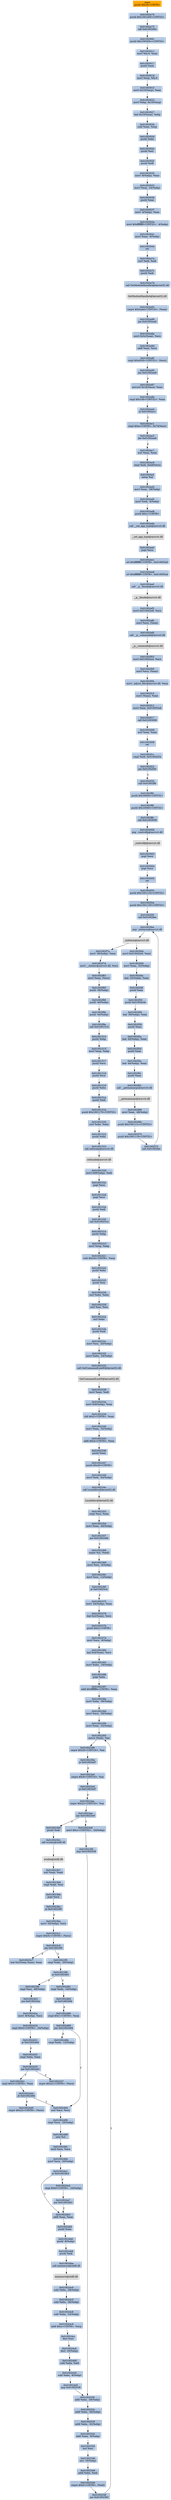 digraph G {
node[shape=rectangle,style=filled,fillcolor=lightsteelblue,color=lightsteelblue]
bgcolor="transparent"
a0x01002e6epushl_0x28UINT8[label="start\npushl $0x28<UINT8>",color="lightgrey",fillcolor="orange"];
a0x01002e70pushl_0x1001400UINT32[label="0x01002e70\npushl $0x1001400<UINT32>"];
a0x01002e75call_0x0100300c[label="0x01002e75\ncall 0x0100300c"];
a0x0100300cpushl_0x100305cUINT32[label="0x0100300c\npushl $0x100305c<UINT32>"];
a0x01003011movl_fs_0_eax[label="0x01003011\nmovl %fs:0, %eax"];
a0x01003017pushl_eax[label="0x01003017\npushl %eax"];
a0x01003018movl_esp_fs_0[label="0x01003018\nmovl %esp, %fs:0"];
a0x0100301fmovl_0x10esp__eax[label="0x0100301f\nmovl 0x10(%esp), %eax"];
a0x01003023movl_ebp_0x10esp_[label="0x01003023\nmovl %ebp, 0x10(%esp)"];
a0x01003027leal_0x10esp__ebp[label="0x01003027\nleal 0x10(%esp), %ebp"];
a0x0100302bsubl_eax_esp[label="0x0100302b\nsubl %eax, %esp"];
a0x0100302dpushl_ebx[label="0x0100302d\npushl %ebx"];
a0x0100302epushl_esi[label="0x0100302e\npushl %esi"];
a0x0100302fpushl_edi[label="0x0100302f\npushl %edi"];
a0x01003030movl__8ebp__eax[label="0x01003030\nmovl -8(%ebp), %eax"];
a0x01003033movl_esp__24ebp_[label="0x01003033\nmovl %esp, -24(%ebp)"];
a0x01003036pushl_eax[label="0x01003036\npushl %eax"];
a0x01003037movl__4ebp__eax[label="0x01003037\nmovl -4(%ebp), %eax"];
a0x0100303amovl_0xffffffffUINT32__4ebp_[label="0x0100303a\nmovl $0xffffffff<UINT32>, -4(%ebp)"];
a0x01003041movl_eax__8ebp_[label="0x01003041\nmovl %eax, -8(%ebp)"];
a0x01003044ret[label="0x01003044\nret"];
a0x01002e7axorl_edi_edi[label="0x01002e7a\nxorl %edi, %edi"];
a0x01002e7cpushl_edi[label="0x01002e7c\npushl %edi"];
a0x01002e7dcall_GetModuleHandleA_kernel32_dll[label="0x01002e7d\ncall GetModuleHandleA@kernel32.dll"];
GetModuleHandleA_kernel32_dll[label="GetModuleHandleA@kernel32.dll",color="lightgrey",fillcolor="lightgrey"];
a0x01002e83cmpw_0x5a4dUINT16_eax_[label="0x01002e83\ncmpw $0x5a4d<UINT16>, (%eax)"];
a0x01002e88jne_0x01002ea9[label="0x01002e88\njne 0x01002ea9"];
a0x01002e8amovl_0x3ceax__ecx[label="0x01002e8a\nmovl 0x3c(%eax), %ecx"];
a0x01002e8daddl_eax_ecx[label="0x01002e8d\naddl %eax, %ecx"];
a0x01002e8fcmpl_0x4550UINT32_ecx_[label="0x01002e8f\ncmpl $0x4550<UINT32>, (%ecx)"];
a0x01002e95jne_0x01002ea9[label="0x01002e95\njne 0x01002ea9"];
a0x01002e97movzwl_0x18ecx__eax[label="0x01002e97\nmovzwl 0x18(%ecx), %eax"];
a0x01002e9bcmpl_0x10bUINT32_eax[label="0x01002e9b\ncmpl $0x10b<UINT32>, %eax"];
a0x01002ea0je_0x01002ec1[label="0x01002ea0\nje 0x01002ec1"];
a0x01002ec1cmpl_0xeUINT8_0x74ecx_[label="0x01002ec1\ncmpl $0xe<UINT8>, 0x74(%ecx)"];
a0x01002ec5jbe_0x01002ea9[label="0x01002ec5\njbe 0x01002ea9"];
a0x01002ec7xorl_eax_eax[label="0x01002ec7\nxorl %eax, %eax"];
a0x01002ec9cmpl_edi_0xe8ecx_[label="0x01002ec9\ncmpl %edi, 0xe8(%ecx)"];
a0x01002ecfsetne_al[label="0x01002ecf\nsetne %al"];
a0x01002ed2movl_eax__28ebp_[label="0x01002ed2\nmovl %eax, -28(%ebp)"];
a0x01002ed5movl_edi__4ebp_[label="0x01002ed5\nmovl %edi, -4(%ebp)"];
a0x01002ed8pushl_0x1UINT8[label="0x01002ed8\npushl $0x1<UINT8>"];
a0x01002edacall___set_app_type_msvcrt_dll[label="0x01002eda\ncall __set_app_type@msvcrt.dll"];
a__set_app_type_msvcrt_dll[label="__set_app_type@msvcrt.dll",color="lightgrey",fillcolor="lightgrey"];
a0x01002ee0popl_ecx[label="0x01002ee0\npopl %ecx"];
a0x01002ee1orl_0xffffffffUINT8_0x010055a0[label="0x01002ee1\norl $0xffffffff<UINT8>, 0x010055a0"];
a0x01002ee8orl_0xffffffffUINT8_0x010055a4[label="0x01002ee8\norl $0xffffffff<UINT8>, 0x010055a4"];
a0x01002eefcall___p__fmode_msvcrt_dll[label="0x01002eef\ncall __p__fmode@msvcrt.dll"];
a__p__fmode_msvcrt_dll[label="__p__fmode@msvcrt.dll",color="lightgrey",fillcolor="lightgrey"];
a0x01002ef5movl_0x010042e8_ecx[label="0x01002ef5\nmovl 0x010042e8, %ecx"];
a0x01002efbmovl_ecx_eax_[label="0x01002efb\nmovl %ecx, (%eax)"];
a0x01002efdcall___p__commode_msvcrt_dll[label="0x01002efd\ncall __p__commode@msvcrt.dll"];
a__p__commode_msvcrt_dll[label="__p__commode@msvcrt.dll",color="lightgrey",fillcolor="lightgrey"];
a0x01002f03movl_0x010042e4_ecx[label="0x01002f03\nmovl 0x010042e4, %ecx"];
a0x01002f09movl_ecx_eax_[label="0x01002f09\nmovl %ecx, (%eax)"];
a0x01002f0bmovl__adjust_fdiv_msvcrt_dll_eax[label="0x01002f0b\nmovl _adjust_fdiv@msvcrt.dll, %eax"];
a0x01002f10movl_eax__eax[label="0x01002f10\nmovl (%eax), %eax"];
a0x01002f12movl_eax_0x010055a8[label="0x01002f12\nmovl %eax, 0x010055a8"];
a0x01002f17call_0x01003006[label="0x01002f17\ncall 0x01003006"];
a0x01003006xorl_eax_eax[label="0x01003006\nxorl %eax, %eax"];
a0x01003008ret[label="0x01003008\nret"];
a0x01002f1ccmpl_edi_0x01004254[label="0x01002f1c\ncmpl %edi, 0x01004254"];
a0x01002f22jne_0x01002f30[label="0x01002f22\njne 0x01002f30"];
a0x01002f30call_0x01002ff4[label="0x01002f30\ncall 0x01002ff4"];
a0x01002ff4pushl_0x30000UINT32[label="0x01002ff4\npushl $0x30000<UINT32>"];
a0x01002ff9pushl_0x10000UINT32[label="0x01002ff9\npushl $0x10000<UINT32>"];
a0x01002ffecall_0x01003056[label="0x01002ffe\ncall 0x01003056"];
a0x01003056jmp__controlfp_msvcrt_dll[label="0x01003056\njmp _controlfp@msvcrt.dll"];
a_controlfp_msvcrt_dll[label="_controlfp@msvcrt.dll",color="lightgrey",fillcolor="lightgrey"];
a0x01003003popl_ecx[label="0x01003003\npopl %ecx"];
a0x01003004popl_ecx[label="0x01003004\npopl %ecx"];
a0x01003005ret[label="0x01003005\nret"];
a0x01002f35pushl_0x1001124UINT32[label="0x01002f35\npushl $0x1001124<UINT32>"];
a0x01002f3apushl_0x1001120UINT32[label="0x01002f3a\npushl $0x1001120<UINT32>"];
a0x01002f3fcall_0x01002fee[label="0x01002f3f\ncall 0x01002fee"];
a0x01002feejmp__initterm_msvcrt_dll[label="0x01002fee\njmp _initterm@msvcrt.dll"];
a_initterm_msvcrt_dll[label="_initterm@msvcrt.dll",color="lightgrey",fillcolor="lightgrey"];
a0x01002f44movl_0x010042e0_eax[label="0x01002f44\nmovl 0x010042e0, %eax"];
a0x01002f49movl_eax__32ebp_[label="0x01002f49\nmovl %eax, -32(%ebp)"];
a0x01002f4cleal__32ebp__eax[label="0x01002f4c\nleal -32(%ebp), %eax"];
a0x01002f4fpushl_eax[label="0x01002f4f\npushl %eax"];
a0x01002f50pushl_0x010042dc[label="0x01002f50\npushl 0x010042dc"];
a0x01002f56leal__36ebp__eax[label="0x01002f56\nleal -36(%ebp), %eax"];
a0x01002f59pushl_eax[label="0x01002f59\npushl %eax"];
a0x01002f5aleal__40ebp__eax[label="0x01002f5a\nleal -40(%ebp), %eax"];
a0x01002f5dpushl_eax[label="0x01002f5d\npushl %eax"];
a0x01002f5eleal__44ebp__eax[label="0x01002f5e\nleal -44(%ebp), %eax"];
a0x01002f61pushl_eax[label="0x01002f61\npushl %eax"];
a0x01002f62call___getmainargs_msvcrt_dll[label="0x01002f62\ncall __getmainargs@msvcrt.dll"];
a__getmainargs_msvcrt_dll[label="__getmainargs@msvcrt.dll",color="lightgrey",fillcolor="lightgrey"];
a0x01002f68movl_eax__48ebp_[label="0x01002f68\nmovl %eax, -48(%ebp)"];
a0x01002f6bpushl_0x100111cUINT32[label="0x01002f6b\npushl $0x100111c<UINT32>"];
a0x01002f70pushl_0x1001118UINT32[label="0x01002f70\npushl $0x1001118<UINT32>"];
a0x01002f75call_0x01002fee[label="0x01002f75\ncall 0x01002fee"];
a0x01002f7amovl__36ebp__eax[label="0x01002f7a\nmovl -36(%ebp), %eax"];
a0x01002f7dmovl___initenv_msvcrt_dll_ecx[label="0x01002f7d\nmovl __initenv@msvcrt.dll, %ecx"];
a0x01002f83movl_eax_ecx_[label="0x01002f83\nmovl %eax, (%ecx)"];
a0x01002f85pushl__36ebp_[label="0x01002f85\npushl -36(%ebp)"];
a0x01002f88pushl__40ebp_[label="0x01002f88\npushl -40(%ebp)"];
a0x01002f8bpushl__44ebp_[label="0x01002f8b\npushl -44(%ebp)"];
a0x01002f8ecall_0x01001514[label="0x01002f8e\ncall 0x01001514"];
a0x01001514pushl_ebp[label="0x01001514\npushl %ebp"];
a0x01001515movl_esp_ebp[label="0x01001515\nmovl %esp, %ebp"];
a0x01001517pushl_ecx[label="0x01001517\npushl %ecx"];
a0x01001518pushl_ecx[label="0x01001518\npushl %ecx"];
a0x01001519pushl_ebx[label="0x01001519\npushl %ebx"];
a0x0100151apushl_edi[label="0x0100151a\npushl %edi"];
a0x0100151bpushl_0x1001170UINT32[label="0x0100151b\npushl $0x1001170<UINT32>"];
a0x01001520xorl_ebx_ebx[label="0x01001520\nxorl %ebx, %ebx"];
a0x01001522pushl_ebx[label="0x01001522\npushl %ebx"];
a0x01001523call_setlocale_msvcrt_dll[label="0x01001523\ncall setlocale@msvcrt.dll"];
setlocale_msvcrt_dll[label="setlocale@msvcrt.dll",color="lightgrey",fillcolor="lightgrey"];
a0x01001529movl_0x8ebp__edi[label="0x01001529\nmovl 0x8(%ebp), %edi"];
a0x0100152cpopl_ecx[label="0x0100152c\npopl %ecx"];
a0x0100152dpopl_ecx[label="0x0100152d\npopl %ecx"];
a0x0100152epushl_edi[label="0x0100152e\npushl %edi"];
a0x0100152fcall_0x0100231e[label="0x0100152f\ncall 0x0100231e"];
a0x0100231epushl_ebp[label="0x0100231e\npushl %ebp"];
a0x0100231fmovl_esp_ebp[label="0x0100231f\nmovl %esp, %ebp"];
a0x01002321subl_0x34UINT8_esp[label="0x01002321\nsubl $0x34<UINT8>, %esp"];
a0x01002324pushl_ebx[label="0x01002324\npushl %ebx"];
a0x01002325pushl_esi[label="0x01002325\npushl %esi"];
a0x01002326xorl_ebx_ebx[label="0x01002326\nxorl %ebx, %ebx"];
a0x01002328xorl_esi_esi[label="0x01002328\nxorl %esi, %esi"];
a0x0100232aincl_ebx[label="0x0100232a\nincl %ebx"];
a0x0100232bpushl_edi[label="0x0100232b\npushl %edi"];
a0x0100232cmovl_esi__20ebp_[label="0x0100232c\nmovl %esi, -20(%ebp)"];
a0x0100232fmovl_ebx__24ebp_[label="0x0100232f\nmovl %ebx, -24(%ebp)"];
a0x01002332call_GetCommandLineW_kernel32_dll[label="0x01002332\ncall GetCommandLineW@kernel32.dll"];
GetCommandLineW_kernel32_dll[label="GetCommandLineW@kernel32.dll",color="lightgrey",fillcolor="lightgrey"];
a0x01002338movl_eax_edi[label="0x01002338\nmovl %eax, %edi"];
a0x0100233amovl_0x8ebp__eax[label="0x0100233a\nmovl 0x8(%ebp), %eax"];
a0x0100233dshll_0x2UINT8_eax[label="0x0100233d\nshll $0x2<UINT8>, %eax"];
a0x01002340movl_eax__52ebp_[label="0x01002340\nmovl %eax, -52(%ebp)"];
a0x01002343addl_0x4UINT8_eax[label="0x01002343\naddl $0x4<UINT8>, %eax"];
a0x01002346pushl_eax[label="0x01002346\npushl %eax"];
a0x01002347pushl_0x40UINT8[label="0x01002347\npushl $0x40<UINT8>"];
a0x01002349movl_edi__44ebp_[label="0x01002349\nmovl %edi, -44(%ebp)"];
a0x0100234ccall_LocalAlloc_kernel32_dll[label="0x0100234c\ncall LocalAlloc@kernel32.dll"];
LocalAlloc_kernel32_dll[label="LocalAlloc@kernel32.dll",color="lightgrey",fillcolor="lightgrey"];
a0x01002352cmpl_esi_eax[label="0x01002352\ncmpl %esi, %eax"];
a0x01002354movl_eax__40ebp_[label="0x01002354\nmovl %eax, -40(%ebp)"];
a0x01002357jne_0x01002366[label="0x01002357\njne 0x01002366"];
a0x01002366cmpw_si_edi_[label="0x01002366\ncmpw %si, (%edi)"];
a0x01002369movl_esi__4ebp_[label="0x01002369\nmovl %esi, -4(%ebp)"];
a0x0100236cmovl_esi__12ebp_[label="0x0100236c\nmovl %esi, -12(%ebp)"];
a0x0100236fje_0x010025c4[label="0x0100236f\nje 0x010025c4"];
a0x01002375movl__44ebp__eax[label="0x01002375\nmovl -44(%ebp), %eax"];
a0x01002378leal_0x2eax__ecx[label="0x01002378\nleal 0x2(%eax), %ecx"];
a0x0100237bpushl_0x2UINT8[label="0x0100237b\npushl $0x2<UINT8>"];
a0x0100237dmovl_ecx__8ebp_[label="0x0100237d\nmovl %ecx, -8(%ebp)"];
a0x01002380leal_0x4eax__ecx[label="0x01002380\nleal 0x4(%eax), %ecx"];
a0x01002383movl_ebx__16ebp_[label="0x01002383\nmovl %ebx, -16(%ebp)"];
a0x01002386popl_ebx[label="0x01002386\npopl %ebx"];
a0x01002387addl_0xfffffffeUINT8_eax[label="0x01002387\naddl $0xfffffffe<UINT8>, %eax"];
a0x0100238amovl_ebx__36ebp_[label="0x0100238a\nmovl %ebx, -36(%ebp)"];
a0x0100238dmovl_ecx__28ebp_[label="0x0100238d\nmovl %ecx, -28(%ebp)"];
a0x01002390movl_eax__32ebp_[label="0x01002390\nmovl %eax, -32(%ebp)"];
a0x01002393movw_edi__ax[label="0x01002393\nmovw (%edi), %ax"];
a0x01002396cmpw_0x20UINT16_ax[label="0x01002396\ncmpw $0x20<UINT16>, %ax"];
a0x0100239aje_0x010024d7[label="0x0100239a\nje 0x010024d7"];
a0x010023a0cmpw_0x9UINT16_ax[label="0x010023a0\ncmpw $0x9<UINT16>, %ax"];
a0x010023a4je_0x010024d7[label="0x010023a4\nje 0x010024d7"];
a0x010023aacmpw_0x22UINT16_ax[label="0x010023aa\ncmpw $0x22<UINT16>, %ax"];
a0x010023aejne_0x010023e9[label="0x010023ae\njne 0x010023e9"];
a0x010023e9movl_0x1UINT32__24ebp_[label="0x010023e9\nmovl $0x1<UINT32>, -24(%ebp)"];
a0x010023f0jmp_0x01002539[label="0x010023f0\njmp 0x01002539"];
a0x01002539addl_ebx__28ebp_[label="0x01002539\naddl %ebx, -28(%ebp)"];
a0x0100253caddl_ebx__36ebp_[label="0x0100253c\naddl %ebx, -36(%ebp)"];
a0x0100253faddl_ebx__32ebp_[label="0x0100253f\naddl %ebx, -32(%ebp)"];
a0x01002542addl_ebx__8ebp_[label="0x01002542\naddl %ebx, -8(%ebp)"];
a0x01002545incl_esi[label="0x01002545\nincl %esi"];
a0x01002546incl__16ebp_[label="0x01002546\nincl -16(%ebp)"];
a0x01002549addl_ebx_edi[label="0x01002549\naddl %ebx, %edi"];
a0x0100254bcmpw_0x0UINT8_edi_[label="0x0100254b\ncmpw $0x0<UINT8>, (%edi)"];
a0x0100254fjne_0x01002393[label="0x0100254f\njne 0x01002393"];
a0x010023b0pushl_edi[label="0x010023b0\npushl %edi"];
a0x010023b1call_wcslen_ntdll_dll[label="0x010023b1\ncall wcslen@ntdll.dll"];
wcslen_ntdll_dll[label="wcslen@ntdll.dll",color="lightgrey",fillcolor="lightgrey"];
a0x010023b7xorl_edx_edx[label="0x010023b7\nxorl %edx, %edx"];
a0x010023b9cmpl_edx_esi[label="0x010023b9\ncmpl %edx, %esi"];
a0x010023bbpopl_ecx[label="0x010023bb\npopl %ecx"];
a0x010023bcje_0x010023f5[label="0x010023bc\nje 0x010023f5"];
a0x010023bemovl__32ebp__ecx[label="0x010023be\nmovl -32(%ebp), %ecx"];
a0x010023c1cmpw_0x5cUINT8_ecx_[label="0x010023c1\ncmpw $0x5c<UINT8>, (%ecx)"];
a0x010023c5jne_0x010023f5[label="0x010023c5\njne 0x010023f5"];
a0x010023f5cmpl_edx__20ebp_[label="0x010023f5\ncmpl %edx, -20(%ebp)"];
a0x010023f8je_0x01002481[label="0x010023f8\nje 0x01002481"];
a0x01002481cmpl_edx__24ebp_[label="0x01002481\ncmpl %edx, -24(%ebp)"];
a0x01002484je_0x01002494[label="0x01002484\nje 0x01002494"];
a0x01002486cmpl_0x1UINT8_eax[label="0x01002486\ncmpl $0x1<UINT8>, %eax"];
a0x01002489jne_0x01002494[label="0x01002489\njne 0x01002494"];
a0x0100248bcmpl_edx__12ebp_[label="0x0100248b\ncmpl %edx, -12(%ebp)"];
a0x01002494xorl_ecx_ecx[label="0x01002494\nxorl %ecx, %ecx"];
a0x01002496cmpl_ecx__20ebp_[label="0x01002496\ncmpl %ecx, -20(%ebp)"];
a0x01002499sete_cl[label="0x01002499\nsete %cl"];
a0x0100249ctestl_ecx_ecx[label="0x0100249c\ntestl %ecx, %ecx"];
a0x0100249emovl_ecx__20ebp_[label="0x0100249e\nmovl %ecx, -20(%ebp)"];
a0x010024a1je_0x010024b3[label="0x010024a1\nje 0x010024b3"];
a0x010024a3cmpl_0x0UINT8__24ebp_[label="0x010024a3\ncmpl $0x0<UINT8>, -24(%ebp)"];
a0x010024a7jne_0x010024b3[label="0x010024a7\njne 0x010024b3"];
a0x010024b3addl_eax_eax[label="0x010024b3\naddl %eax, %eax"];
a0x010024b5pushl_eax[label="0x010024b5\npushl %eax"];
a0x010024b6pushl__8ebp_[label="0x010024b6\npushl -8(%ebp)"];
a0x010024b9pushl_edi[label="0x010024b9\npushl %edi"];
a0x010024bacall_memmove_ntdll_dll[label="0x010024ba\ncall memmove@ntdll.dll"];
memmove_ntdll_dll[label="memmove@ntdll.dll",color="lightgrey",fillcolor="lightgrey"];
a0x010024c0subl_ebx__28ebp_[label="0x010024c0\nsubl %ebx, -28(%ebp)"];
a0x010024c3subl_ebx__36ebp_[label="0x010024c3\nsubl %ebx, -36(%ebp)"];
a0x010024c6subl_ebx__32ebp_[label="0x010024c6\nsubl %ebx, -32(%ebp)"];
a0x010024c9addl_0xcUINT8_esp[label="0x010024c9\naddl $0xc<UINT8>, %esp"];
a0x010024ccdecl_esi[label="0x010024cc\ndecl %esi"];
a0x010024cddecl__16ebp_[label="0x010024cd\ndecl -16(%ebp)"];
a0x010024d0subl_ebx_edi[label="0x010024d0\nsubl %ebx, %edi"];
a0x010024d2subl_ebx__8ebp_[label="0x010024d2\nsubl %ebx, -8(%ebp)"];
a0x010024d5jmp_0x01002539[label="0x010024d5\njmp 0x01002539"];
a0x010023fecmpl_esi__48ebp_[label="0x010023fe\ncmpl %esi, -48(%ebp)"];
a0x01002401jne_0x0100242a[label="0x01002401\njne 0x0100242a"];
a0x0100242amovl__8ebp__ecx[label="0x0100242a\nmovl -8(%ebp), %ecx"];
a0x0100242dcmpl_0x0UINT8__24ebp_[label="0x0100242d\ncmpl $0x0<UINT8>, -24(%ebp)"];
a0x01002431je_0x01002494[label="0x01002431\nje 0x01002494"];
a0x01002433cmpl_ebx_eax[label="0x01002433\ncmpl %ebx, %eax"];
a0x01002435jne_0x01002441[label="0x01002435\njne 0x01002441"];
a0x01002437cmpw_0x22UINT8_ecx_[label="0x01002437\ncmpw $0x22<UINT8>, (%ecx)"];
a0x01002441cmpl_0x3UINT8_eax[label="0x01002441\ncmpl $0x3<UINT8>, %eax"];
a0x01002444jb_0x01002494[label="0x01002444\njb 0x01002494"];
a0x01002446cmpw_0x22UINT8_ecx_[label="0x01002446\ncmpw $0x22<UINT8>, (%ecx)"];
a0x010023c7leal_0x2eaxeax__eax[label="0x010023c7\nleal 0x2(%eax,%eax), %eax"];
a0x01002e6epushl_0x28UINT8 -> a0x01002e70pushl_0x1001400UINT32 [color="#000000"];
a0x01002e70pushl_0x1001400UINT32 -> a0x01002e75call_0x0100300c [color="#000000"];
a0x01002e75call_0x0100300c -> a0x0100300cpushl_0x100305cUINT32 [color="#000000"];
a0x0100300cpushl_0x100305cUINT32 -> a0x01003011movl_fs_0_eax [color="#000000"];
a0x01003011movl_fs_0_eax -> a0x01003017pushl_eax [color="#000000"];
a0x01003017pushl_eax -> a0x01003018movl_esp_fs_0 [color="#000000"];
a0x01003018movl_esp_fs_0 -> a0x0100301fmovl_0x10esp__eax [color="#000000"];
a0x0100301fmovl_0x10esp__eax -> a0x01003023movl_ebp_0x10esp_ [color="#000000"];
a0x01003023movl_ebp_0x10esp_ -> a0x01003027leal_0x10esp__ebp [color="#000000"];
a0x01003027leal_0x10esp__ebp -> a0x0100302bsubl_eax_esp [color="#000000"];
a0x0100302bsubl_eax_esp -> a0x0100302dpushl_ebx [color="#000000"];
a0x0100302dpushl_ebx -> a0x0100302epushl_esi [color="#000000"];
a0x0100302epushl_esi -> a0x0100302fpushl_edi [color="#000000"];
a0x0100302fpushl_edi -> a0x01003030movl__8ebp__eax [color="#000000"];
a0x01003030movl__8ebp__eax -> a0x01003033movl_esp__24ebp_ [color="#000000"];
a0x01003033movl_esp__24ebp_ -> a0x01003036pushl_eax [color="#000000"];
a0x01003036pushl_eax -> a0x01003037movl__4ebp__eax [color="#000000"];
a0x01003037movl__4ebp__eax -> a0x0100303amovl_0xffffffffUINT32__4ebp_ [color="#000000"];
a0x0100303amovl_0xffffffffUINT32__4ebp_ -> a0x01003041movl_eax__8ebp_ [color="#000000"];
a0x01003041movl_eax__8ebp_ -> a0x01003044ret [color="#000000"];
a0x01003044ret -> a0x01002e7axorl_edi_edi [color="#000000"];
a0x01002e7axorl_edi_edi -> a0x01002e7cpushl_edi [color="#000000"];
a0x01002e7cpushl_edi -> a0x01002e7dcall_GetModuleHandleA_kernel32_dll [color="#000000"];
a0x01002e7dcall_GetModuleHandleA_kernel32_dll -> GetModuleHandleA_kernel32_dll [color="#000000"];
GetModuleHandleA_kernel32_dll -> a0x01002e83cmpw_0x5a4dUINT16_eax_ [color="#000000"];
a0x01002e83cmpw_0x5a4dUINT16_eax_ -> a0x01002e88jne_0x01002ea9 [color="#000000"];
a0x01002e88jne_0x01002ea9 -> a0x01002e8amovl_0x3ceax__ecx [color="#000000",label="F"];
a0x01002e8amovl_0x3ceax__ecx -> a0x01002e8daddl_eax_ecx [color="#000000"];
a0x01002e8daddl_eax_ecx -> a0x01002e8fcmpl_0x4550UINT32_ecx_ [color="#000000"];
a0x01002e8fcmpl_0x4550UINT32_ecx_ -> a0x01002e95jne_0x01002ea9 [color="#000000"];
a0x01002e95jne_0x01002ea9 -> a0x01002e97movzwl_0x18ecx__eax [color="#000000",label="F"];
a0x01002e97movzwl_0x18ecx__eax -> a0x01002e9bcmpl_0x10bUINT32_eax [color="#000000"];
a0x01002e9bcmpl_0x10bUINT32_eax -> a0x01002ea0je_0x01002ec1 [color="#000000"];
a0x01002ea0je_0x01002ec1 -> a0x01002ec1cmpl_0xeUINT8_0x74ecx_ [color="#000000",label="T"];
a0x01002ec1cmpl_0xeUINT8_0x74ecx_ -> a0x01002ec5jbe_0x01002ea9 [color="#000000"];
a0x01002ec5jbe_0x01002ea9 -> a0x01002ec7xorl_eax_eax [color="#000000",label="F"];
a0x01002ec7xorl_eax_eax -> a0x01002ec9cmpl_edi_0xe8ecx_ [color="#000000"];
a0x01002ec9cmpl_edi_0xe8ecx_ -> a0x01002ecfsetne_al [color="#000000"];
a0x01002ecfsetne_al -> a0x01002ed2movl_eax__28ebp_ [color="#000000"];
a0x01002ed2movl_eax__28ebp_ -> a0x01002ed5movl_edi__4ebp_ [color="#000000"];
a0x01002ed5movl_edi__4ebp_ -> a0x01002ed8pushl_0x1UINT8 [color="#000000"];
a0x01002ed8pushl_0x1UINT8 -> a0x01002edacall___set_app_type_msvcrt_dll [color="#000000"];
a0x01002edacall___set_app_type_msvcrt_dll -> a__set_app_type_msvcrt_dll [color="#000000"];
a__set_app_type_msvcrt_dll -> a0x01002ee0popl_ecx [color="#000000"];
a0x01002ee0popl_ecx -> a0x01002ee1orl_0xffffffffUINT8_0x010055a0 [color="#000000"];
a0x01002ee1orl_0xffffffffUINT8_0x010055a0 -> a0x01002ee8orl_0xffffffffUINT8_0x010055a4 [color="#000000"];
a0x01002ee8orl_0xffffffffUINT8_0x010055a4 -> a0x01002eefcall___p__fmode_msvcrt_dll [color="#000000"];
a0x01002eefcall___p__fmode_msvcrt_dll -> a__p__fmode_msvcrt_dll [color="#000000"];
a__p__fmode_msvcrt_dll -> a0x01002ef5movl_0x010042e8_ecx [color="#000000"];
a0x01002ef5movl_0x010042e8_ecx -> a0x01002efbmovl_ecx_eax_ [color="#000000"];
a0x01002efbmovl_ecx_eax_ -> a0x01002efdcall___p__commode_msvcrt_dll [color="#000000"];
a0x01002efdcall___p__commode_msvcrt_dll -> a__p__commode_msvcrt_dll [color="#000000"];
a__p__commode_msvcrt_dll -> a0x01002f03movl_0x010042e4_ecx [color="#000000"];
a0x01002f03movl_0x010042e4_ecx -> a0x01002f09movl_ecx_eax_ [color="#000000"];
a0x01002f09movl_ecx_eax_ -> a0x01002f0bmovl__adjust_fdiv_msvcrt_dll_eax [color="#000000"];
a0x01002f0bmovl__adjust_fdiv_msvcrt_dll_eax -> a0x01002f10movl_eax__eax [color="#000000"];
a0x01002f10movl_eax__eax -> a0x01002f12movl_eax_0x010055a8 [color="#000000"];
a0x01002f12movl_eax_0x010055a8 -> a0x01002f17call_0x01003006 [color="#000000"];
a0x01002f17call_0x01003006 -> a0x01003006xorl_eax_eax [color="#000000"];
a0x01003006xorl_eax_eax -> a0x01003008ret [color="#000000"];
a0x01003008ret -> a0x01002f1ccmpl_edi_0x01004254 [color="#000000"];
a0x01002f1ccmpl_edi_0x01004254 -> a0x01002f22jne_0x01002f30 [color="#000000"];
a0x01002f22jne_0x01002f30 -> a0x01002f30call_0x01002ff4 [color="#000000",label="T"];
a0x01002f30call_0x01002ff4 -> a0x01002ff4pushl_0x30000UINT32 [color="#000000"];
a0x01002ff4pushl_0x30000UINT32 -> a0x01002ff9pushl_0x10000UINT32 [color="#000000"];
a0x01002ff9pushl_0x10000UINT32 -> a0x01002ffecall_0x01003056 [color="#000000"];
a0x01002ffecall_0x01003056 -> a0x01003056jmp__controlfp_msvcrt_dll [color="#000000"];
a0x01003056jmp__controlfp_msvcrt_dll -> a_controlfp_msvcrt_dll [color="#000000"];
a_controlfp_msvcrt_dll -> a0x01003003popl_ecx [color="#000000"];
a0x01003003popl_ecx -> a0x01003004popl_ecx [color="#000000"];
a0x01003004popl_ecx -> a0x01003005ret [color="#000000"];
a0x01003005ret -> a0x01002f35pushl_0x1001124UINT32 [color="#000000"];
a0x01002f35pushl_0x1001124UINT32 -> a0x01002f3apushl_0x1001120UINT32 [color="#000000"];
a0x01002f3apushl_0x1001120UINT32 -> a0x01002f3fcall_0x01002fee [color="#000000"];
a0x01002f3fcall_0x01002fee -> a0x01002feejmp__initterm_msvcrt_dll [color="#000000"];
a0x01002feejmp__initterm_msvcrt_dll -> a_initterm_msvcrt_dll [color="#000000"];
a_initterm_msvcrt_dll -> a0x01002f44movl_0x010042e0_eax [color="#000000"];
a0x01002f44movl_0x010042e0_eax -> a0x01002f49movl_eax__32ebp_ [color="#000000"];
a0x01002f49movl_eax__32ebp_ -> a0x01002f4cleal__32ebp__eax [color="#000000"];
a0x01002f4cleal__32ebp__eax -> a0x01002f4fpushl_eax [color="#000000"];
a0x01002f4fpushl_eax -> a0x01002f50pushl_0x010042dc [color="#000000"];
a0x01002f50pushl_0x010042dc -> a0x01002f56leal__36ebp__eax [color="#000000"];
a0x01002f56leal__36ebp__eax -> a0x01002f59pushl_eax [color="#000000"];
a0x01002f59pushl_eax -> a0x01002f5aleal__40ebp__eax [color="#000000"];
a0x01002f5aleal__40ebp__eax -> a0x01002f5dpushl_eax [color="#000000"];
a0x01002f5dpushl_eax -> a0x01002f5eleal__44ebp__eax [color="#000000"];
a0x01002f5eleal__44ebp__eax -> a0x01002f61pushl_eax [color="#000000"];
a0x01002f61pushl_eax -> a0x01002f62call___getmainargs_msvcrt_dll [color="#000000"];
a0x01002f62call___getmainargs_msvcrt_dll -> a__getmainargs_msvcrt_dll [color="#000000"];
a__getmainargs_msvcrt_dll -> a0x01002f68movl_eax__48ebp_ [color="#000000"];
a0x01002f68movl_eax__48ebp_ -> a0x01002f6bpushl_0x100111cUINT32 [color="#000000"];
a0x01002f6bpushl_0x100111cUINT32 -> a0x01002f70pushl_0x1001118UINT32 [color="#000000"];
a0x01002f70pushl_0x1001118UINT32 -> a0x01002f75call_0x01002fee [color="#000000"];
a0x01002f75call_0x01002fee -> a0x01002feejmp__initterm_msvcrt_dll [color="#000000"];
a_initterm_msvcrt_dll -> a0x01002f7amovl__36ebp__eax [color="#000000"];
a0x01002f7amovl__36ebp__eax -> a0x01002f7dmovl___initenv_msvcrt_dll_ecx [color="#000000"];
a0x01002f7dmovl___initenv_msvcrt_dll_ecx -> a0x01002f83movl_eax_ecx_ [color="#000000"];
a0x01002f83movl_eax_ecx_ -> a0x01002f85pushl__36ebp_ [color="#000000"];
a0x01002f85pushl__36ebp_ -> a0x01002f88pushl__40ebp_ [color="#000000"];
a0x01002f88pushl__40ebp_ -> a0x01002f8bpushl__44ebp_ [color="#000000"];
a0x01002f8bpushl__44ebp_ -> a0x01002f8ecall_0x01001514 [color="#000000"];
a0x01002f8ecall_0x01001514 -> a0x01001514pushl_ebp [color="#000000"];
a0x01001514pushl_ebp -> a0x01001515movl_esp_ebp [color="#000000"];
a0x01001515movl_esp_ebp -> a0x01001517pushl_ecx [color="#000000"];
a0x01001517pushl_ecx -> a0x01001518pushl_ecx [color="#000000"];
a0x01001518pushl_ecx -> a0x01001519pushl_ebx [color="#000000"];
a0x01001519pushl_ebx -> a0x0100151apushl_edi [color="#000000"];
a0x0100151apushl_edi -> a0x0100151bpushl_0x1001170UINT32 [color="#000000"];
a0x0100151bpushl_0x1001170UINT32 -> a0x01001520xorl_ebx_ebx [color="#000000"];
a0x01001520xorl_ebx_ebx -> a0x01001522pushl_ebx [color="#000000"];
a0x01001522pushl_ebx -> a0x01001523call_setlocale_msvcrt_dll [color="#000000"];
a0x01001523call_setlocale_msvcrt_dll -> setlocale_msvcrt_dll [color="#000000"];
setlocale_msvcrt_dll -> a0x01001529movl_0x8ebp__edi [color="#000000"];
a0x01001529movl_0x8ebp__edi -> a0x0100152cpopl_ecx [color="#000000"];
a0x0100152cpopl_ecx -> a0x0100152dpopl_ecx [color="#000000"];
a0x0100152dpopl_ecx -> a0x0100152epushl_edi [color="#000000"];
a0x0100152epushl_edi -> a0x0100152fcall_0x0100231e [color="#000000"];
a0x0100152fcall_0x0100231e -> a0x0100231epushl_ebp [color="#000000"];
a0x0100231epushl_ebp -> a0x0100231fmovl_esp_ebp [color="#000000"];
a0x0100231fmovl_esp_ebp -> a0x01002321subl_0x34UINT8_esp [color="#000000"];
a0x01002321subl_0x34UINT8_esp -> a0x01002324pushl_ebx [color="#000000"];
a0x01002324pushl_ebx -> a0x01002325pushl_esi [color="#000000"];
a0x01002325pushl_esi -> a0x01002326xorl_ebx_ebx [color="#000000"];
a0x01002326xorl_ebx_ebx -> a0x01002328xorl_esi_esi [color="#000000"];
a0x01002328xorl_esi_esi -> a0x0100232aincl_ebx [color="#000000"];
a0x0100232aincl_ebx -> a0x0100232bpushl_edi [color="#000000"];
a0x0100232bpushl_edi -> a0x0100232cmovl_esi__20ebp_ [color="#000000"];
a0x0100232cmovl_esi__20ebp_ -> a0x0100232fmovl_ebx__24ebp_ [color="#000000"];
a0x0100232fmovl_ebx__24ebp_ -> a0x01002332call_GetCommandLineW_kernel32_dll [color="#000000"];
a0x01002332call_GetCommandLineW_kernel32_dll -> GetCommandLineW_kernel32_dll [color="#000000"];
GetCommandLineW_kernel32_dll -> a0x01002338movl_eax_edi [color="#000000"];
a0x01002338movl_eax_edi -> a0x0100233amovl_0x8ebp__eax [color="#000000"];
a0x0100233amovl_0x8ebp__eax -> a0x0100233dshll_0x2UINT8_eax [color="#000000"];
a0x0100233dshll_0x2UINT8_eax -> a0x01002340movl_eax__52ebp_ [color="#000000"];
a0x01002340movl_eax__52ebp_ -> a0x01002343addl_0x4UINT8_eax [color="#000000"];
a0x01002343addl_0x4UINT8_eax -> a0x01002346pushl_eax [color="#000000"];
a0x01002346pushl_eax -> a0x01002347pushl_0x40UINT8 [color="#000000"];
a0x01002347pushl_0x40UINT8 -> a0x01002349movl_edi__44ebp_ [color="#000000"];
a0x01002349movl_edi__44ebp_ -> a0x0100234ccall_LocalAlloc_kernel32_dll [color="#000000"];
a0x0100234ccall_LocalAlloc_kernel32_dll -> LocalAlloc_kernel32_dll [color="#000000"];
LocalAlloc_kernel32_dll -> a0x01002352cmpl_esi_eax [color="#000000"];
a0x01002352cmpl_esi_eax -> a0x01002354movl_eax__40ebp_ [color="#000000"];
a0x01002354movl_eax__40ebp_ -> a0x01002357jne_0x01002366 [color="#000000"];
a0x01002357jne_0x01002366 -> a0x01002366cmpw_si_edi_ [color="#000000",label="T"];
a0x01002366cmpw_si_edi_ -> a0x01002369movl_esi__4ebp_ [color="#000000"];
a0x01002369movl_esi__4ebp_ -> a0x0100236cmovl_esi__12ebp_ [color="#000000"];
a0x0100236cmovl_esi__12ebp_ -> a0x0100236fje_0x010025c4 [color="#000000"];
a0x0100236fje_0x010025c4 -> a0x01002375movl__44ebp__eax [color="#000000",label="F"];
a0x01002375movl__44ebp__eax -> a0x01002378leal_0x2eax__ecx [color="#000000"];
a0x01002378leal_0x2eax__ecx -> a0x0100237bpushl_0x2UINT8 [color="#000000"];
a0x0100237bpushl_0x2UINT8 -> a0x0100237dmovl_ecx__8ebp_ [color="#000000"];
a0x0100237dmovl_ecx__8ebp_ -> a0x01002380leal_0x4eax__ecx [color="#000000"];
a0x01002380leal_0x4eax__ecx -> a0x01002383movl_ebx__16ebp_ [color="#000000"];
a0x01002383movl_ebx__16ebp_ -> a0x01002386popl_ebx [color="#000000"];
a0x01002386popl_ebx -> a0x01002387addl_0xfffffffeUINT8_eax [color="#000000"];
a0x01002387addl_0xfffffffeUINT8_eax -> a0x0100238amovl_ebx__36ebp_ [color="#000000"];
a0x0100238amovl_ebx__36ebp_ -> a0x0100238dmovl_ecx__28ebp_ [color="#000000"];
a0x0100238dmovl_ecx__28ebp_ -> a0x01002390movl_eax__32ebp_ [color="#000000"];
a0x01002390movl_eax__32ebp_ -> a0x01002393movw_edi__ax [color="#000000"];
a0x01002393movw_edi__ax -> a0x01002396cmpw_0x20UINT16_ax [color="#000000"];
a0x01002396cmpw_0x20UINT16_ax -> a0x0100239aje_0x010024d7 [color="#000000"];
a0x0100239aje_0x010024d7 -> a0x010023a0cmpw_0x9UINT16_ax [color="#000000",label="F"];
a0x010023a0cmpw_0x9UINT16_ax -> a0x010023a4je_0x010024d7 [color="#000000"];
a0x010023a4je_0x010024d7 -> a0x010023aacmpw_0x22UINT16_ax [color="#000000",label="F"];
a0x010023aacmpw_0x22UINT16_ax -> a0x010023aejne_0x010023e9 [color="#000000"];
a0x010023aejne_0x010023e9 -> a0x010023e9movl_0x1UINT32__24ebp_ [color="#000000",label="T"];
a0x010023e9movl_0x1UINT32__24ebp_ -> a0x010023f0jmp_0x01002539 [color="#000000"];
a0x010023f0jmp_0x01002539 -> a0x01002539addl_ebx__28ebp_ [color="#000000"];
a0x01002539addl_ebx__28ebp_ -> a0x0100253caddl_ebx__36ebp_ [color="#000000"];
a0x0100253caddl_ebx__36ebp_ -> a0x0100253faddl_ebx__32ebp_ [color="#000000"];
a0x0100253faddl_ebx__32ebp_ -> a0x01002542addl_ebx__8ebp_ [color="#000000"];
a0x01002542addl_ebx__8ebp_ -> a0x01002545incl_esi [color="#000000"];
a0x01002545incl_esi -> a0x01002546incl__16ebp_ [color="#000000"];
a0x01002546incl__16ebp_ -> a0x01002549addl_ebx_edi [color="#000000"];
a0x01002549addl_ebx_edi -> a0x0100254bcmpw_0x0UINT8_edi_ [color="#000000"];
a0x0100254bcmpw_0x0UINT8_edi_ -> a0x0100254fjne_0x01002393 [color="#000000"];
a0x0100254fjne_0x01002393 -> a0x01002393movw_edi__ax [color="#000000",label="T"];
a0x010023aejne_0x010023e9 -> a0x010023b0pushl_edi [color="#000000",label="F"];
a0x010023b0pushl_edi -> a0x010023b1call_wcslen_ntdll_dll [color="#000000"];
a0x010023b1call_wcslen_ntdll_dll -> wcslen_ntdll_dll [color="#000000"];
wcslen_ntdll_dll -> a0x010023b7xorl_edx_edx [color="#000000"];
a0x010023b7xorl_edx_edx -> a0x010023b9cmpl_edx_esi [color="#000000"];
a0x010023b9cmpl_edx_esi -> a0x010023bbpopl_ecx [color="#000000"];
a0x010023bbpopl_ecx -> a0x010023bcje_0x010023f5 [color="#000000"];
a0x010023bcje_0x010023f5 -> a0x010023bemovl__32ebp__ecx [color="#000000",label="F"];
a0x010023bemovl__32ebp__ecx -> a0x010023c1cmpw_0x5cUINT8_ecx_ [color="#000000"];
a0x010023c1cmpw_0x5cUINT8_ecx_ -> a0x010023c5jne_0x010023f5 [color="#000000"];
a0x010023c5jne_0x010023f5 -> a0x010023f5cmpl_edx__20ebp_ [color="#000000",label="T"];
a0x010023f5cmpl_edx__20ebp_ -> a0x010023f8je_0x01002481 [color="#000000"];
a0x010023f8je_0x01002481 -> a0x01002481cmpl_edx__24ebp_ [color="#000000",label="T"];
a0x01002481cmpl_edx__24ebp_ -> a0x01002484je_0x01002494 [color="#000000"];
a0x01002484je_0x01002494 -> a0x01002486cmpl_0x1UINT8_eax [color="#000000",label="F"];
a0x01002486cmpl_0x1UINT8_eax -> a0x01002489jne_0x01002494 [color="#000000"];
a0x01002489jne_0x01002494 -> a0x0100248bcmpl_edx__12ebp_ [color="#000000",label="F"];
a0x01002489jne_0x01002494 -> a0x01002494xorl_ecx_ecx [color="#000000",label="T"];
a0x01002494xorl_ecx_ecx -> a0x01002496cmpl_ecx__20ebp_ [color="#000000"];
a0x01002496cmpl_ecx__20ebp_ -> a0x01002499sete_cl [color="#000000"];
a0x01002499sete_cl -> a0x0100249ctestl_ecx_ecx [color="#000000"];
a0x0100249ctestl_ecx_ecx -> a0x0100249emovl_ecx__20ebp_ [color="#000000"];
a0x0100249emovl_ecx__20ebp_ -> a0x010024a1je_0x010024b3 [color="#000000"];
a0x010024a1je_0x010024b3 -> a0x010024a3cmpl_0x0UINT8__24ebp_ [color="#000000",label="F"];
a0x010024a3cmpl_0x0UINT8__24ebp_ -> a0x010024a7jne_0x010024b3 [color="#000000"];
a0x010024a7jne_0x010024b3 -> a0x010024b3addl_eax_eax [color="#000000",label="T"];
a0x010024b3addl_eax_eax -> a0x010024b5pushl_eax [color="#000000"];
a0x010024b5pushl_eax -> a0x010024b6pushl__8ebp_ [color="#000000"];
a0x010024b6pushl__8ebp_ -> a0x010024b9pushl_edi [color="#000000"];
a0x010024b9pushl_edi -> a0x010024bacall_memmove_ntdll_dll [color="#000000"];
a0x010024bacall_memmove_ntdll_dll -> memmove_ntdll_dll [color="#000000"];
memmove_ntdll_dll -> a0x010024c0subl_ebx__28ebp_ [color="#000000"];
a0x010024c0subl_ebx__28ebp_ -> a0x010024c3subl_ebx__36ebp_ [color="#000000"];
a0x010024c3subl_ebx__36ebp_ -> a0x010024c6subl_ebx__32ebp_ [color="#000000"];
a0x010024c6subl_ebx__32ebp_ -> a0x010024c9addl_0xcUINT8_esp [color="#000000"];
a0x010024c9addl_0xcUINT8_esp -> a0x010024ccdecl_esi [color="#000000"];
a0x010024ccdecl_esi -> a0x010024cddecl__16ebp_ [color="#000000"];
a0x010024cddecl__16ebp_ -> a0x010024d0subl_ebx_edi [color="#000000"];
a0x010024d0subl_ebx_edi -> a0x010024d2subl_ebx__8ebp_ [color="#000000"];
a0x010024d2subl_ebx__8ebp_ -> a0x010024d5jmp_0x01002539 [color="#000000"];
a0x010024d5jmp_0x01002539 -> a0x01002539addl_ebx__28ebp_ [color="#000000"];
a0x010023f8je_0x01002481 -> a0x010023fecmpl_esi__48ebp_ [color="#000000",label="F"];
a0x010023fecmpl_esi__48ebp_ -> a0x01002401jne_0x0100242a [color="#000000"];
a0x01002401jne_0x0100242a -> a0x0100242amovl__8ebp__ecx [color="#000000",label="T"];
a0x0100242amovl__8ebp__ecx -> a0x0100242dcmpl_0x0UINT8__24ebp_ [color="#000000"];
a0x0100242dcmpl_0x0UINT8__24ebp_ -> a0x01002431je_0x01002494 [color="#000000"];
a0x01002431je_0x01002494 -> a0x01002433cmpl_ebx_eax [color="#000000",label="F"];
a0x01002433cmpl_ebx_eax -> a0x01002435jne_0x01002441 [color="#000000"];
a0x01002435jne_0x01002441 -> a0x01002437cmpw_0x22UINT8_ecx_ [color="#000000",label="F"];
a0x01002435jne_0x01002441 -> a0x01002441cmpl_0x3UINT8_eax [color="#000000",label="T"];
a0x01002441cmpl_0x3UINT8_eax -> a0x01002444jb_0x01002494 [color="#000000"];
a0x01002444jb_0x01002494 -> a0x01002446cmpw_0x22UINT8_ecx_ [color="#000000",label="F"];
a0x01002444jb_0x01002494 -> a0x01002494xorl_ecx_ecx [color="#000000",label="T"];
a0x010024a1je_0x010024b3 -> a0x010024b3addl_eax_eax [color="#000000",label="T"];
a0x010023c5jne_0x010023f5 -> a0x010023c7leal_0x2eaxeax__eax [color="#000000",label="F"];
}
